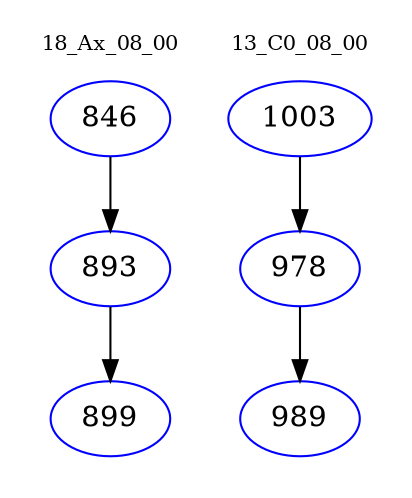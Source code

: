 digraph{
subgraph cluster_0 {
color = white
label = "18_Ax_08_00";
fontsize=10;
T0_846 [label="846", color="blue"]
T0_846 -> T0_893 [color="black"]
T0_893 [label="893", color="blue"]
T0_893 -> T0_899 [color="black"]
T0_899 [label="899", color="blue"]
}
subgraph cluster_1 {
color = white
label = "13_C0_08_00";
fontsize=10;
T1_1003 [label="1003", color="blue"]
T1_1003 -> T1_978 [color="black"]
T1_978 [label="978", color="blue"]
T1_978 -> T1_989 [color="black"]
T1_989 [label="989", color="blue"]
}
}
